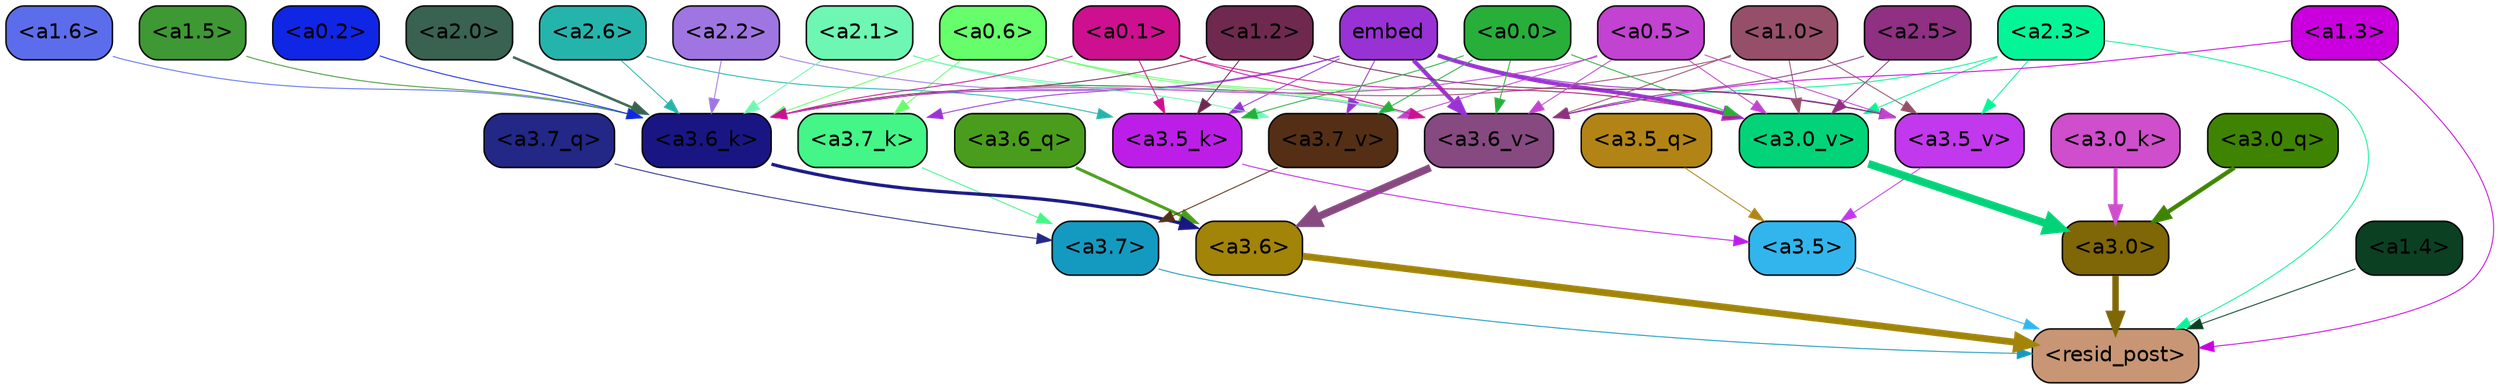 strict digraph "" {
	graph [bgcolor=transparent,
		layout=dot,
		overlap=false,
		splines=true
	];
	"<a3.7>"	[color=black,
		fillcolor="#149ac0",
		fontname=Helvetica,
		shape=box,
		style="filled, rounded"];
	"<resid_post>"	[color=black,
		fillcolor="#c89674",
		fontname=Helvetica,
		shape=box,
		style="filled, rounded"];
	"<a3.7>" -> "<resid_post>"	[color="#149ac0",
		penwidth=0.6239100098609924];
	"<a3.6>"	[color=black,
		fillcolor="#a18408",
		fontname=Helvetica,
		shape=box,
		style="filled, rounded"];
	"<a3.6>" -> "<resid_post>"	[color="#a18408",
		penwidth=4.569062113761902];
	"<a3.5>"	[color=black,
		fillcolor="#32b5ed",
		fontname=Helvetica,
		shape=box,
		style="filled, rounded"];
	"<a3.5>" -> "<resid_post>"	[color="#32b5ed",
		penwidth=0.6];
	"<a3.0>"	[color=black,
		fillcolor="#7f6606",
		fontname=Helvetica,
		shape=box,
		style="filled, rounded"];
	"<a3.0>" -> "<resid_post>"	[color="#7f6606",
		penwidth=4.283544182777405];
	"<a2.3>"	[color=black,
		fillcolor="#04f597",
		fontname=Helvetica,
		shape=box,
		style="filled, rounded"];
	"<a2.3>" -> "<resid_post>"	[color="#04f597",
		penwidth=0.6];
	"<a3.6_v>"	[color=black,
		fillcolor="#864a80",
		fontname=Helvetica,
		shape=box,
		style="filled, rounded"];
	"<a2.3>" -> "<a3.6_v>"	[color="#04f597",
		penwidth=0.6];
	"<a3.5_v>"	[color=black,
		fillcolor="#c238ec",
		fontname=Helvetica,
		shape=box,
		style="filled, rounded"];
	"<a2.3>" -> "<a3.5_v>"	[color="#04f597",
		penwidth=0.6];
	"<a3.0_v>"	[color=black,
		fillcolor="#02d379",
		fontname=Helvetica,
		shape=box,
		style="filled, rounded"];
	"<a2.3>" -> "<a3.0_v>"	[color="#04f597",
		penwidth=0.6];
	"<a1.4>"	[color=black,
		fillcolor="#0b4023",
		fontname=Helvetica,
		shape=box,
		style="filled, rounded"];
	"<a1.4>" -> "<resid_post>"	[color="#0b4023",
		penwidth=0.6];
	"<a1.3>"	[color=black,
		fillcolor="#c900dd",
		fontname=Helvetica,
		shape=box,
		style="filled, rounded"];
	"<a1.3>" -> "<resid_post>"	[color="#c900dd",
		penwidth=0.6];
	"<a1.3>" -> "<a3.6_v>"	[color="#c900dd",
		penwidth=0.6];
	"<a3.7_q>"	[color=black,
		fillcolor="#232786",
		fontname=Helvetica,
		shape=box,
		style="filled, rounded"];
	"<a3.7_q>" -> "<a3.7>"	[color="#232786",
		penwidth=0.6];
	"<a3.6_q>"	[color=black,
		fillcolor="#4a9d1c",
		fontname=Helvetica,
		shape=box,
		style="filled, rounded"];
	"<a3.6_q>" -> "<a3.6>"	[color="#4a9d1c",
		penwidth=2.0347584784030914];
	"<a3.5_q>"	[color=black,
		fillcolor="#b18415",
		fontname=Helvetica,
		shape=box,
		style="filled, rounded"];
	"<a3.5_q>" -> "<a3.5>"	[color="#b18415",
		penwidth=0.6];
	"<a3.0_q>"	[color=black,
		fillcolor="#3e8402",
		fontname=Helvetica,
		shape=box,
		style="filled, rounded"];
	"<a3.0_q>" -> "<a3.0>"	[color="#3e8402",
		penwidth=2.8635367155075073];
	"<a3.7_k>"	[color=black,
		fillcolor="#44f587",
		fontname=Helvetica,
		shape=box,
		style="filled, rounded"];
	"<a3.7_k>" -> "<a3.7>"	[color="#44f587",
		penwidth=0.6];
	"<a3.6_k>"	[color=black,
		fillcolor="#191684",
		fontname=Helvetica,
		shape=box,
		style="filled, rounded"];
	"<a3.6_k>" -> "<a3.6>"	[color="#191684",
		penwidth=2.1760786175727844];
	"<a3.5_k>"	[color=black,
		fillcolor="#bd1ee7",
		fontname=Helvetica,
		shape=box,
		style="filled, rounded"];
	"<a3.5_k>" -> "<a3.5>"	[color="#bd1ee7",
		penwidth=0.6];
	"<a3.0_k>"	[color=black,
		fillcolor="#cf4ecb",
		fontname=Helvetica,
		shape=box,
		style="filled, rounded"];
	"<a3.0_k>" -> "<a3.0>"	[color="#cf4ecb",
		penwidth=2.632905662059784];
	"<a3.7_v>"	[color=black,
		fillcolor="#542f15",
		fontname=Helvetica,
		shape=box,
		style="filled, rounded"];
	"<a3.7_v>" -> "<a3.7>"	[color="#542f15",
		penwidth=0.6];
	"<a3.6_v>" -> "<a3.6>"	[color="#864a80",
		penwidth=4.981305837631226];
	"<a3.5_v>" -> "<a3.5>"	[color="#c238ec",
		penwidth=0.6];
	"<a3.0_v>" -> "<a3.0>"	[color="#02d379",
		penwidth=5.168330669403076];
	"<a0.6>"	[color=black,
		fillcolor="#66fe6a",
		fontname=Helvetica,
		shape=box,
		style="filled, rounded"];
	"<a0.6>" -> "<a3.7_k>"	[color="#66fe6a",
		penwidth=0.6];
	"<a0.6>" -> "<a3.6_k>"	[color="#66fe6a",
		penwidth=0.6];
	"<a0.6>" -> "<a3.6_v>"	[color="#66fe6a",
		penwidth=0.6];
	"<a0.6>" -> "<a3.0_v>"	[color="#66fe6a",
		penwidth=0.6];
	embed	[color=black,
		fillcolor="#9932d4",
		fontname=Helvetica,
		shape=box,
		style="filled, rounded"];
	embed -> "<a3.7_k>"	[color="#9932d4",
		penwidth=0.6];
	embed -> "<a3.6_k>"	[color="#9932d4",
		penwidth=0.6];
	embed -> "<a3.5_k>"	[color="#9932d4",
		penwidth=0.6];
	embed -> "<a3.7_v>"	[color="#9932d4",
		penwidth=0.6];
	embed -> "<a3.6_v>"	[color="#9932d4",
		penwidth=2.7825746536254883];
	embed -> "<a3.5_v>"	[color="#9932d4",
		penwidth=0.6];
	embed -> "<a3.0_v>"	[color="#9932d4",
		penwidth=2.6950180530548096];
	"<a2.6>"	[color=black,
		fillcolor="#25b4ac",
		fontname=Helvetica,
		shape=box,
		style="filled, rounded"];
	"<a2.6>" -> "<a3.6_k>"	[color="#25b4ac",
		penwidth=0.6];
	"<a2.6>" -> "<a3.5_k>"	[color="#25b4ac",
		penwidth=0.6];
	"<a2.2>"	[color=black,
		fillcolor="#9f76e1",
		fontname=Helvetica,
		shape=box,
		style="filled, rounded"];
	"<a2.2>" -> "<a3.6_k>"	[color="#9f76e1",
		penwidth=0.6];
	"<a2.2>" -> "<a3.6_v>"	[color="#9f76e1",
		penwidth=0.6];
	"<a2.1>"	[color=black,
		fillcolor="#6ef7b3",
		fontname=Helvetica,
		shape=box,
		style="filled, rounded"];
	"<a2.1>" -> "<a3.6_k>"	[color="#6ef7b3",
		penwidth=0.6];
	"<a2.1>" -> "<a3.7_v>"	[color="#6ef7b3",
		penwidth=0.6];
	"<a2.1>" -> "<a3.6_v>"	[color="#6ef7b3",
		penwidth=0.6];
	"<a2.0>"	[color=black,
		fillcolor="#396251",
		fontname=Helvetica,
		shape=box,
		style="filled, rounded"];
	"<a2.0>" -> "<a3.6_k>"	[color="#396251",
		penwidth=1.6382827460765839];
	"<a1.6>"	[color=black,
		fillcolor="#5c6deb",
		fontname=Helvetica,
		shape=box,
		style="filled, rounded"];
	"<a1.6>" -> "<a3.6_k>"	[color="#5c6deb",
		penwidth=0.6];
	"<a1.5>"	[color=black,
		fillcolor="#3e9834",
		fontname=Helvetica,
		shape=box,
		style="filled, rounded"];
	"<a1.5>" -> "<a3.6_k>"	[color="#3e9834",
		penwidth=0.6];
	"<a1.2>"	[color=black,
		fillcolor="#6f294e",
		fontname=Helvetica,
		shape=box,
		style="filled, rounded"];
	"<a1.2>" -> "<a3.6_k>"	[color="#6f294e",
		penwidth=0.6];
	"<a1.2>" -> "<a3.5_k>"	[color="#6f294e",
		penwidth=0.6];
	"<a1.2>" -> "<a3.5_v>"	[color="#6f294e",
		penwidth=0.6];
	"<a1.0>"	[color=black,
		fillcolor="#964f68",
		fontname=Helvetica,
		shape=box,
		style="filled, rounded"];
	"<a1.0>" -> "<a3.6_k>"	[color="#964f68",
		penwidth=0.6];
	"<a1.0>" -> "<a3.6_v>"	[color="#964f68",
		penwidth=0.6];
	"<a1.0>" -> "<a3.5_v>"	[color="#964f68",
		penwidth=0.6];
	"<a1.0>" -> "<a3.0_v>"	[color="#964f68",
		penwidth=0.6];
	"<a0.5>"	[color=black,
		fillcolor="#c242d1",
		fontname=Helvetica,
		shape=box,
		style="filled, rounded"];
	"<a0.5>" -> "<a3.6_k>"	[color="#c242d1",
		penwidth=0.6];
	"<a0.5>" -> "<a3.7_v>"	[color="#c242d1",
		penwidth=0.6];
	"<a0.5>" -> "<a3.6_v>"	[color="#c242d1",
		penwidth=0.6];
	"<a0.5>" -> "<a3.5_v>"	[color="#c242d1",
		penwidth=0.6];
	"<a0.5>" -> "<a3.0_v>"	[color="#c242d1",
		penwidth=0.6];
	"<a0.2>"	[color=black,
		fillcolor="#1026e5",
		fontname=Helvetica,
		shape=box,
		style="filled, rounded"];
	"<a0.2>" -> "<a3.6_k>"	[color="#1026e5",
		penwidth=0.6];
	"<a0.1>"	[color=black,
		fillcolor="#cd108f",
		fontname=Helvetica,
		shape=box,
		style="filled, rounded"];
	"<a0.1>" -> "<a3.6_k>"	[color="#cd108f",
		penwidth=0.6];
	"<a0.1>" -> "<a3.5_k>"	[color="#cd108f",
		penwidth=0.6];
	"<a0.1>" -> "<a3.6_v>"	[color="#cd108f",
		penwidth=0.6];
	"<a0.1>" -> "<a3.0_v>"	[color="#cd108f",
		penwidth=0.6];
	"<a0.0>"	[color=black,
		fillcolor="#27af3a",
		fontname=Helvetica,
		shape=box,
		style="filled, rounded"];
	"<a0.0>" -> "<a3.5_k>"	[color="#27af3a",
		penwidth=0.6];
	"<a0.0>" -> "<a3.7_v>"	[color="#27af3a",
		penwidth=0.6];
	"<a0.0>" -> "<a3.6_v>"	[color="#27af3a",
		penwidth=0.6];
	"<a0.0>" -> "<a3.0_v>"	[color="#27af3a",
		penwidth=0.6];
	"<a2.5>"	[color=black,
		fillcolor="#8f3083",
		fontname=Helvetica,
		shape=box,
		style="filled, rounded"];
	"<a2.5>" -> "<a3.6_v>"	[color="#8f3083",
		penwidth=0.6];
	"<a2.5>" -> "<a3.0_v>"	[color="#8f3083",
		penwidth=0.6];
}
